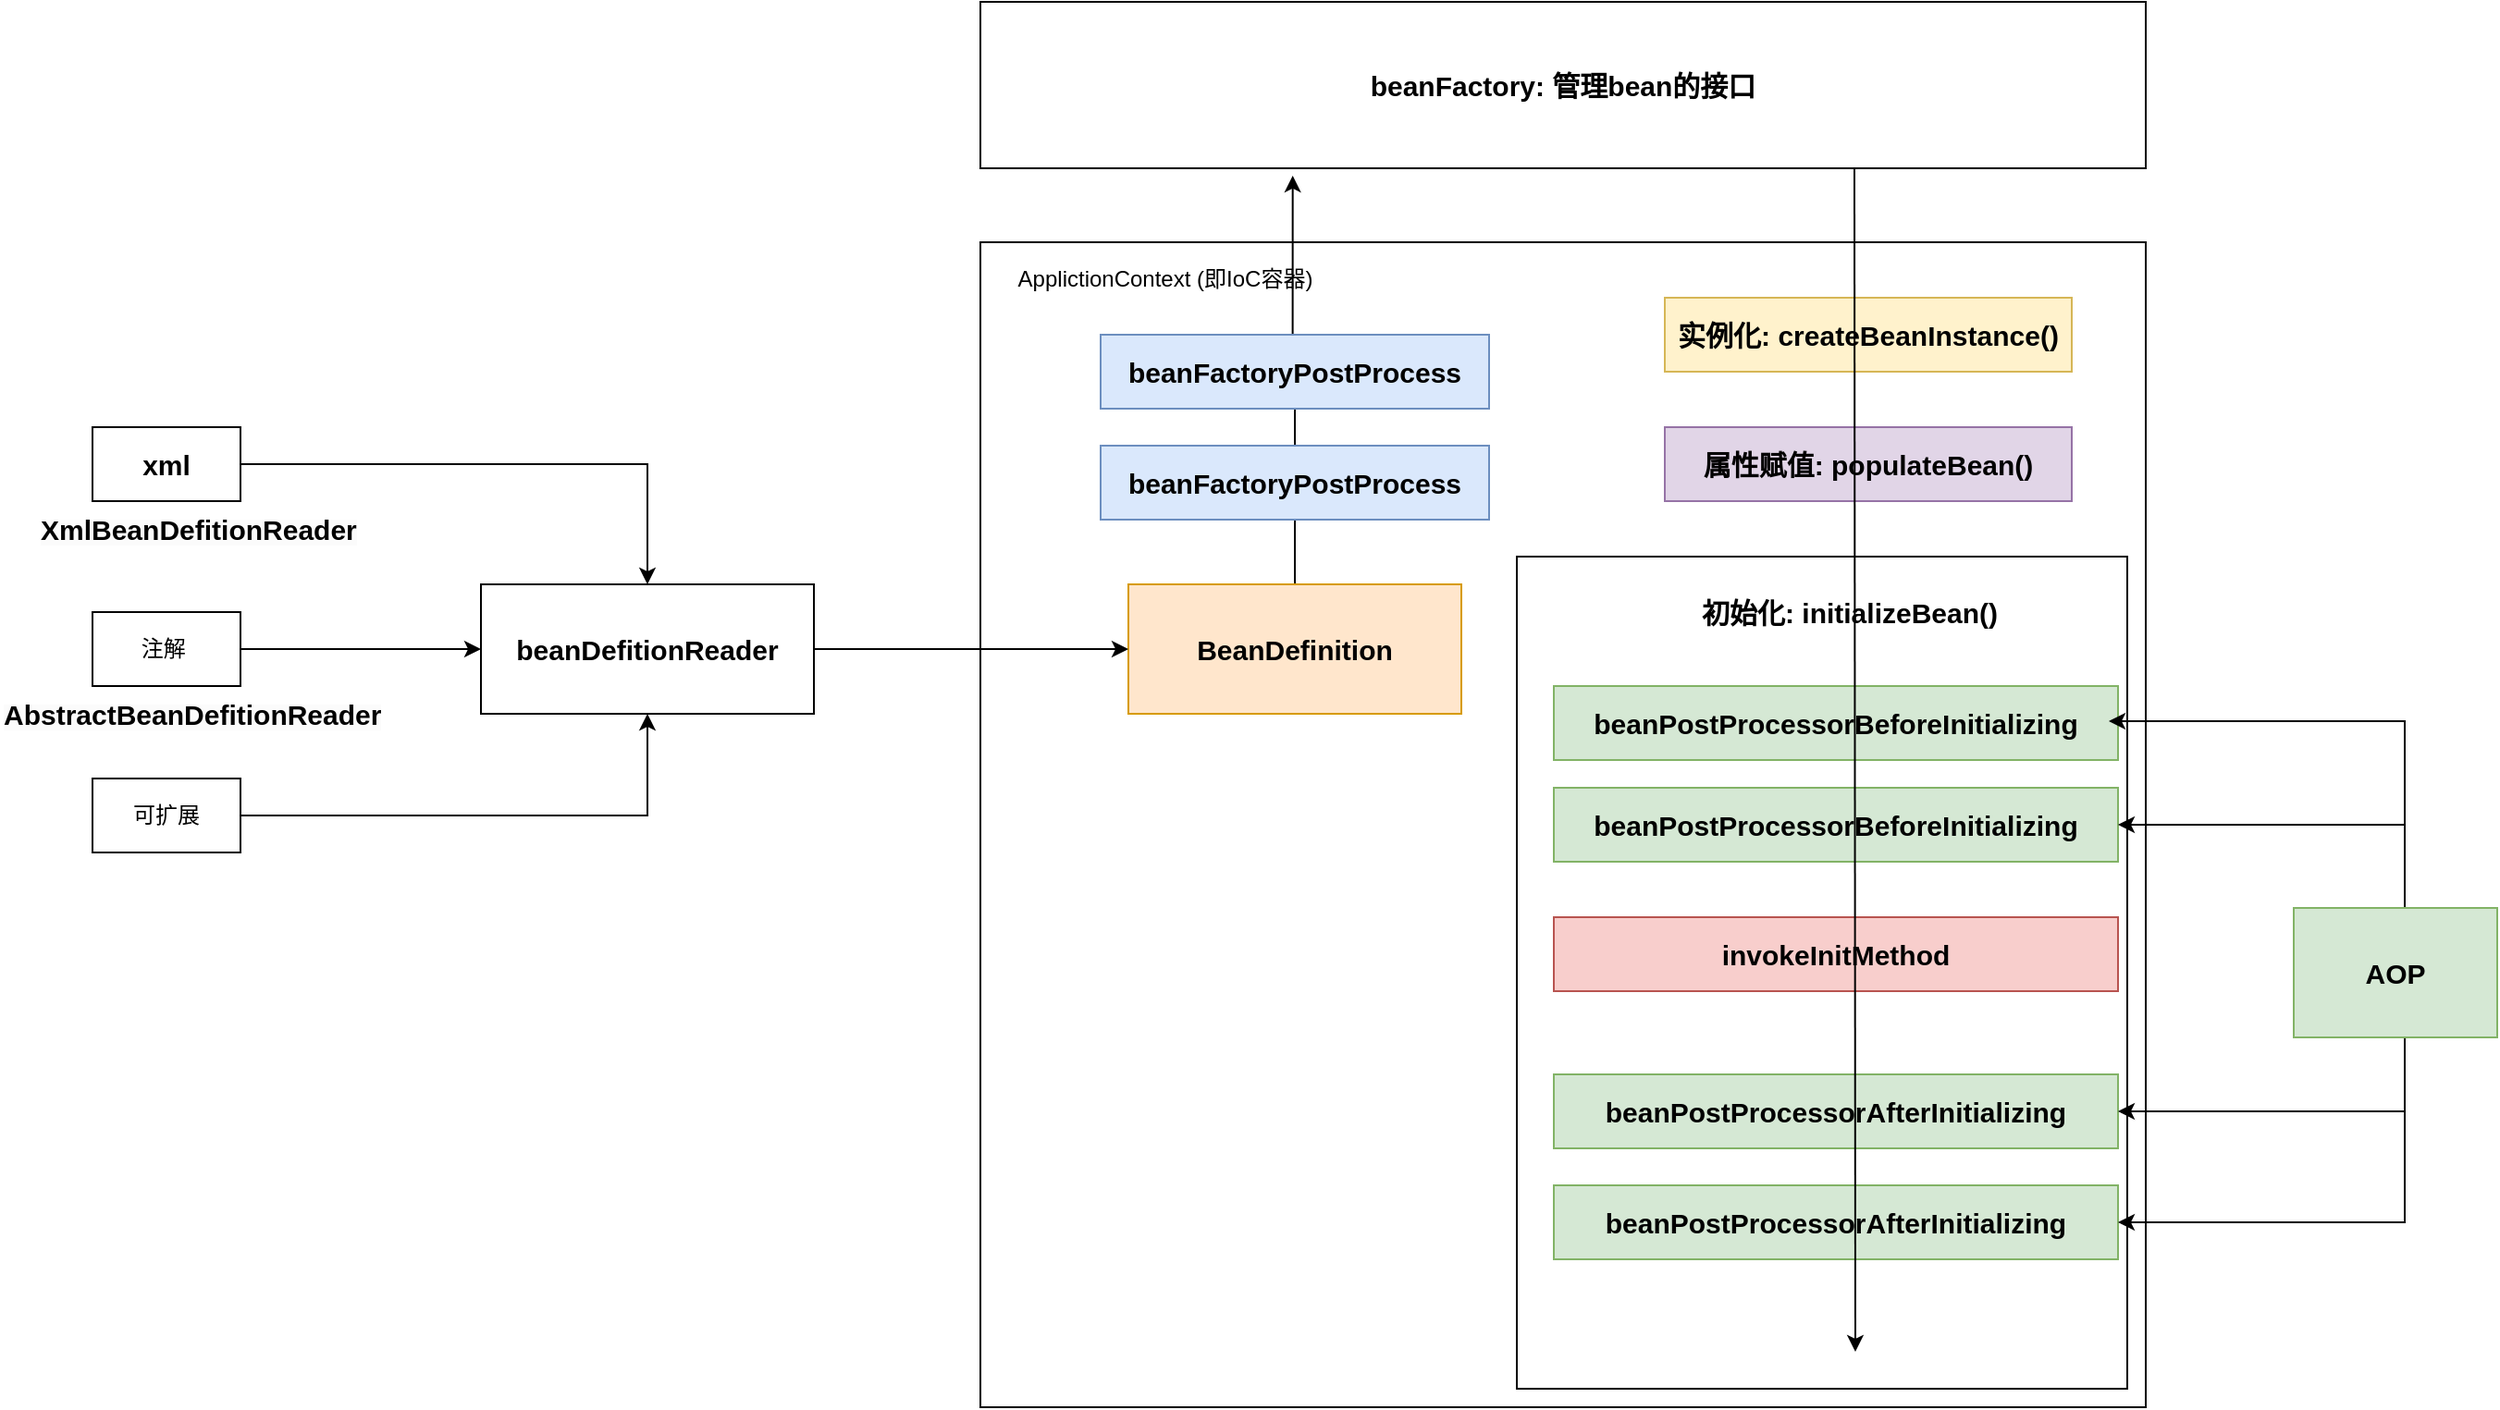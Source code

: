 <mxfile version="21.1.5" type="device">
  <diagram name="Page-1" id="uvwCXYWFhHnWsyjhZ2A0">
    <mxGraphModel dx="2315" dy="975" grid="1" gridSize="10" guides="1" tooltips="1" connect="1" arrows="1" fold="1" page="1" pageScale="1" pageWidth="827" pageHeight="1169" math="0" shadow="0">
      <root>
        <mxCell id="0" />
        <mxCell id="1" parent="0" />
        <mxCell id="rM7TUsyPfsx-xuJV1O1Z-1" value="&lt;b&gt;&lt;font style=&quot;font-size: 15px;&quot;&gt;beanDefitionReader&lt;/font&gt;&lt;/b&gt;" style="rounded=0;whiteSpace=wrap;html=1;" vertex="1" parent="1">
          <mxGeometry x="220" y="385" width="180" height="70" as="geometry" />
        </mxCell>
        <mxCell id="rM7TUsyPfsx-xuJV1O1Z-30" style="edgeStyle=orthogonalEdgeStyle;rounded=0;orthogonalLoop=1;jettySize=auto;html=1;" edge="1" parent="1" source="rM7TUsyPfsx-xuJV1O1Z-2" target="rM7TUsyPfsx-xuJV1O1Z-1">
          <mxGeometry relative="1" as="geometry" />
        </mxCell>
        <mxCell id="rM7TUsyPfsx-xuJV1O1Z-2" value="&lt;b&gt;&lt;font style=&quot;font-size: 15px;&quot;&gt;xml&lt;/font&gt;&lt;/b&gt;" style="rounded=0;whiteSpace=wrap;html=1;" vertex="1" parent="1">
          <mxGeometry x="10" y="300" width="80" height="40" as="geometry" />
        </mxCell>
        <mxCell id="rM7TUsyPfsx-xuJV1O1Z-31" style="edgeStyle=orthogonalEdgeStyle;rounded=0;orthogonalLoop=1;jettySize=auto;html=1;entryX=0;entryY=0.5;entryDx=0;entryDy=0;" edge="1" parent="1" source="rM7TUsyPfsx-xuJV1O1Z-3" target="rM7TUsyPfsx-xuJV1O1Z-1">
          <mxGeometry relative="1" as="geometry" />
        </mxCell>
        <mxCell id="rM7TUsyPfsx-xuJV1O1Z-3" value="注解&amp;nbsp;" style="rounded=0;whiteSpace=wrap;html=1;" vertex="1" parent="1">
          <mxGeometry x="10" y="400" width="80" height="40" as="geometry" />
        </mxCell>
        <mxCell id="rM7TUsyPfsx-xuJV1O1Z-32" style="edgeStyle=orthogonalEdgeStyle;rounded=0;orthogonalLoop=1;jettySize=auto;html=1;entryX=0.5;entryY=1;entryDx=0;entryDy=0;" edge="1" parent="1" source="rM7TUsyPfsx-xuJV1O1Z-4" target="rM7TUsyPfsx-xuJV1O1Z-1">
          <mxGeometry relative="1" as="geometry" />
        </mxCell>
        <mxCell id="rM7TUsyPfsx-xuJV1O1Z-4" value="可扩展" style="rounded=0;whiteSpace=wrap;html=1;" vertex="1" parent="1">
          <mxGeometry x="10" y="490" width="80" height="40" as="geometry" />
        </mxCell>
        <mxCell id="rM7TUsyPfsx-xuJV1O1Z-6" value="&lt;span style=&quot;color: rgb(0, 0, 0); font-family: Helvetica; font-style: normal; font-variant-ligatures: normal; font-variant-caps: normal; letter-spacing: normal; orphans: 2; text-align: center; text-indent: 0px; text-transform: none; widows: 2; word-spacing: 0px; -webkit-text-stroke-width: 0px; background-color: rgb(251, 251, 251); text-decoration-thickness: initial; text-decoration-style: initial; text-decoration-color: initial; float: none; display: inline !important;&quot;&gt;&lt;font style=&quot;font-size: 15px;&quot;&gt;&lt;b&gt;XmlBeanDefitionReader&lt;/b&gt;&lt;/font&gt;&lt;/span&gt;" style="text;whiteSpace=wrap;html=1;" vertex="1" parent="1">
          <mxGeometry x="-20" y="340" width="140" height="40" as="geometry" />
        </mxCell>
        <mxCell id="rM7TUsyPfsx-xuJV1O1Z-7" value="&lt;span style=&quot;color: rgb(0, 0, 0); font-family: Helvetica; font-style: normal; font-variant-ligatures: normal; font-variant-caps: normal; letter-spacing: normal; orphans: 2; text-align: center; text-indent: 0px; text-transform: none; widows: 2; word-spacing: 0px; -webkit-text-stroke-width: 0px; background-color: rgb(251, 251, 251); text-decoration-thickness: initial; text-decoration-style: initial; text-decoration-color: initial; float: none; display: inline !important;&quot;&gt;&lt;b style=&quot;&quot;&gt;&lt;font style=&quot;font-size: 15px;&quot;&gt;AbstractBeanDefitionReader&lt;/font&gt;&lt;/b&gt;&lt;/span&gt;" style="text;whiteSpace=wrap;html=1;" vertex="1" parent="1">
          <mxGeometry x="-40" y="440" width="140" height="40" as="geometry" />
        </mxCell>
        <mxCell id="rM7TUsyPfsx-xuJV1O1Z-8" value="" style="whiteSpace=wrap;html=1;aspect=fixed;" vertex="1" parent="1">
          <mxGeometry x="490" y="200" width="630" height="630" as="geometry" />
        </mxCell>
        <mxCell id="rM7TUsyPfsx-xuJV1O1Z-9" value="ApplictionContext (即IoC容器)" style="text;html=1;strokeColor=none;fillColor=none;align=center;verticalAlign=middle;whiteSpace=wrap;rounded=0;" vertex="1" parent="1">
          <mxGeometry x="490" y="200" width="200" height="40" as="geometry" />
        </mxCell>
        <mxCell id="rM7TUsyPfsx-xuJV1O1Z-34" style="edgeStyle=orthogonalEdgeStyle;rounded=0;orthogonalLoop=1;jettySize=auto;html=1;entryX=0.268;entryY=1.044;entryDx=0;entryDy=0;entryPerimeter=0;" edge="1" parent="1" source="rM7TUsyPfsx-xuJV1O1Z-10" target="rM7TUsyPfsx-xuJV1O1Z-13">
          <mxGeometry relative="1" as="geometry">
            <mxPoint x="660" y="170" as="targetPoint" />
          </mxGeometry>
        </mxCell>
        <mxCell id="rM7TUsyPfsx-xuJV1O1Z-10" value="&lt;b&gt;&lt;font style=&quot;font-size: 15px;&quot;&gt;BeanDefinition&lt;/font&gt;&lt;/b&gt;" style="rounded=0;whiteSpace=wrap;html=1;fillColor=#ffe6cc;strokeColor=#d79b00;" vertex="1" parent="1">
          <mxGeometry x="570" y="385" width="180" height="70" as="geometry" />
        </mxCell>
        <mxCell id="rM7TUsyPfsx-xuJV1O1Z-13" value="&lt;b&gt;&lt;font style=&quot;font-size: 15px;&quot;&gt;beanFactory: 管理bean的接口&lt;/font&gt;&lt;/b&gt;" style="rounded=0;whiteSpace=wrap;html=1;" vertex="1" parent="1">
          <mxGeometry x="490" y="70" width="630" height="90" as="geometry" />
        </mxCell>
        <mxCell id="rM7TUsyPfsx-xuJV1O1Z-14" value="&lt;b&gt;&lt;font style=&quot;font-size: 15px;&quot;&gt;beanFactoryPostProcess&lt;/font&gt;&lt;/b&gt;" style="rounded=0;whiteSpace=wrap;html=1;fillColor=#dae8fc;strokeColor=#6c8ebf;" vertex="1" parent="1">
          <mxGeometry x="555" y="310" width="210" height="40" as="geometry" />
        </mxCell>
        <mxCell id="rM7TUsyPfsx-xuJV1O1Z-15" value="&lt;b&gt;&lt;font style=&quot;font-size: 15px;&quot;&gt;beanFactoryPostProcess&lt;/font&gt;&lt;/b&gt;" style="rounded=0;whiteSpace=wrap;html=1;fillColor=#dae8fc;strokeColor=#6c8ebf;" vertex="1" parent="1">
          <mxGeometry x="555" y="250" width="210" height="40" as="geometry" />
        </mxCell>
        <mxCell id="rM7TUsyPfsx-xuJV1O1Z-19" value="&lt;b style=&quot;border-color: var(--border-color);&quot;&gt;&lt;font style=&quot;border-color: var(--border-color); font-size: 15px;&quot;&gt;实例化: createBeanInstance()&lt;/font&gt;&lt;/b&gt;" style="rounded=0;whiteSpace=wrap;html=1;fillColor=#fff2cc;strokeColor=#d6b656;" vertex="1" parent="1">
          <mxGeometry x="860" y="230" width="220" height="40" as="geometry" />
        </mxCell>
        <mxCell id="rM7TUsyPfsx-xuJV1O1Z-20" value="&lt;b&gt;&lt;font style=&quot;font-size: 15px;&quot;&gt;属性赋值: populateBean()&lt;/font&gt;&lt;/b&gt;" style="rounded=0;whiteSpace=wrap;html=1;fillColor=#e1d5e7;strokeColor=#9673a6;" vertex="1" parent="1">
          <mxGeometry x="860" y="300" width="220" height="40" as="geometry" />
        </mxCell>
        <mxCell id="rM7TUsyPfsx-xuJV1O1Z-21" value="" style="rounded=0;whiteSpace=wrap;html=1;" vertex="1" parent="1">
          <mxGeometry x="780" y="370" width="330" height="450" as="geometry" />
        </mxCell>
        <mxCell id="rM7TUsyPfsx-xuJV1O1Z-23" value="&lt;b style=&quot;border-color: var(--border-color);&quot;&gt;&lt;font style=&quot;border-color: var(--border-color); font-size: 15px;&quot;&gt;初始化: initializeBean()&lt;/font&gt;&lt;/b&gt;" style="text;html=1;strokeColor=none;fillColor=none;align=center;verticalAlign=middle;whiteSpace=wrap;rounded=0;" vertex="1" parent="1">
          <mxGeometry x="860" y="385" width="200" height="30" as="geometry" />
        </mxCell>
        <mxCell id="rM7TUsyPfsx-xuJV1O1Z-24" value="&lt;b&gt;&lt;font style=&quot;font-size: 15px;&quot;&gt;beanPostProcessorBeforeInitializing&lt;/font&gt;&lt;/b&gt;" style="rounded=0;whiteSpace=wrap;html=1;fillColor=#d5e8d4;strokeColor=#82b366;" vertex="1" parent="1">
          <mxGeometry x="800" y="440" width="305" height="40" as="geometry" />
        </mxCell>
        <mxCell id="rM7TUsyPfsx-xuJV1O1Z-25" value="&lt;b&gt;&lt;font style=&quot;font-size: 15px;&quot;&gt;beanPostProcessorBeforeInitializing&lt;/font&gt;&lt;/b&gt;" style="rounded=0;whiteSpace=wrap;html=1;fillColor=#d5e8d4;strokeColor=#82b366;" vertex="1" parent="1">
          <mxGeometry x="800" y="495" width="305" height="40" as="geometry" />
        </mxCell>
        <mxCell id="rM7TUsyPfsx-xuJV1O1Z-26" value="&lt;b&gt;&lt;font style=&quot;font-size: 15px;&quot;&gt;beanPostProcessorAfterInitializing&lt;/font&gt;&lt;/b&gt;" style="rounded=0;whiteSpace=wrap;html=1;fillColor=#d5e8d4;strokeColor=#82b366;" vertex="1" parent="1">
          <mxGeometry x="800" y="650" width="305" height="40" as="geometry" />
        </mxCell>
        <mxCell id="rM7TUsyPfsx-xuJV1O1Z-27" value="&lt;b&gt;&lt;font style=&quot;font-size: 15px;&quot;&gt;beanPostProcessorAfterInitializing&lt;/font&gt;&lt;/b&gt;" style="rounded=0;whiteSpace=wrap;html=1;fillColor=#d5e8d4;strokeColor=#82b366;" vertex="1" parent="1">
          <mxGeometry x="800" y="710" width="305" height="40" as="geometry" />
        </mxCell>
        <mxCell id="rM7TUsyPfsx-xuJV1O1Z-28" value="&lt;b&gt;&lt;font style=&quot;font-size: 15px;&quot;&gt;invokeInitMethod&lt;/font&gt;&lt;/b&gt;" style="rounded=0;whiteSpace=wrap;html=1;fillColor=#f8cecc;strokeColor=#b85450;" vertex="1" parent="1">
          <mxGeometry x="800" y="565" width="305" height="40" as="geometry" />
        </mxCell>
        <mxCell id="rM7TUsyPfsx-xuJV1O1Z-37" style="edgeStyle=orthogonalEdgeStyle;rounded=0;orthogonalLoop=1;jettySize=auto;html=1;" edge="1" parent="1" source="rM7TUsyPfsx-xuJV1O1Z-29">
          <mxGeometry relative="1" as="geometry">
            <mxPoint x="1100" y="459" as="targetPoint" />
            <Array as="points">
              <mxPoint x="1260" y="459" />
            </Array>
          </mxGeometry>
        </mxCell>
        <mxCell id="rM7TUsyPfsx-xuJV1O1Z-38" style="edgeStyle=orthogonalEdgeStyle;rounded=0;orthogonalLoop=1;jettySize=auto;html=1;entryX=1;entryY=0.5;entryDx=0;entryDy=0;" edge="1" parent="1" source="rM7TUsyPfsx-xuJV1O1Z-29" target="rM7TUsyPfsx-xuJV1O1Z-25">
          <mxGeometry relative="1" as="geometry">
            <Array as="points">
              <mxPoint x="1260" y="515" />
            </Array>
          </mxGeometry>
        </mxCell>
        <mxCell id="rM7TUsyPfsx-xuJV1O1Z-39" style="edgeStyle=orthogonalEdgeStyle;rounded=0;orthogonalLoop=1;jettySize=auto;html=1;entryX=1;entryY=0.5;entryDx=0;entryDy=0;" edge="1" parent="1" source="rM7TUsyPfsx-xuJV1O1Z-29" target="rM7TUsyPfsx-xuJV1O1Z-26">
          <mxGeometry relative="1" as="geometry">
            <Array as="points">
              <mxPoint x="1260" y="670" />
            </Array>
          </mxGeometry>
        </mxCell>
        <mxCell id="rM7TUsyPfsx-xuJV1O1Z-40" style="edgeStyle=orthogonalEdgeStyle;rounded=0;orthogonalLoop=1;jettySize=auto;html=1;entryX=1;entryY=0.5;entryDx=0;entryDy=0;" edge="1" parent="1" source="rM7TUsyPfsx-xuJV1O1Z-29" target="rM7TUsyPfsx-xuJV1O1Z-27">
          <mxGeometry relative="1" as="geometry">
            <Array as="points">
              <mxPoint x="1260" y="730" />
            </Array>
          </mxGeometry>
        </mxCell>
        <mxCell id="rM7TUsyPfsx-xuJV1O1Z-29" value="&lt;b&gt;&lt;font style=&quot;font-size: 15px;&quot;&gt;AOP&lt;/font&gt;&lt;/b&gt;" style="rounded=0;whiteSpace=wrap;html=1;fillColor=#d5e8d4;strokeColor=#82b366;" vertex="1" parent="1">
          <mxGeometry x="1200" y="560" width="110" height="70" as="geometry" />
        </mxCell>
        <mxCell id="rM7TUsyPfsx-xuJV1O1Z-35" value="" style="endArrow=classic;html=1;rounded=0;exitX=0.75;exitY=1;exitDx=0;exitDy=0;" edge="1" parent="1" source="rM7TUsyPfsx-xuJV1O1Z-13">
          <mxGeometry width="50" height="50" relative="1" as="geometry">
            <mxPoint x="660" y="520" as="sourcePoint" />
            <mxPoint x="963" y="800" as="targetPoint" />
          </mxGeometry>
        </mxCell>
        <mxCell id="rM7TUsyPfsx-xuJV1O1Z-33" style="edgeStyle=orthogonalEdgeStyle;rounded=0;orthogonalLoop=1;jettySize=auto;html=1;entryX=0;entryY=0.5;entryDx=0;entryDy=0;" edge="1" parent="1" source="rM7TUsyPfsx-xuJV1O1Z-1" target="rM7TUsyPfsx-xuJV1O1Z-10">
          <mxGeometry relative="1" as="geometry" />
        </mxCell>
      </root>
    </mxGraphModel>
  </diagram>
</mxfile>
